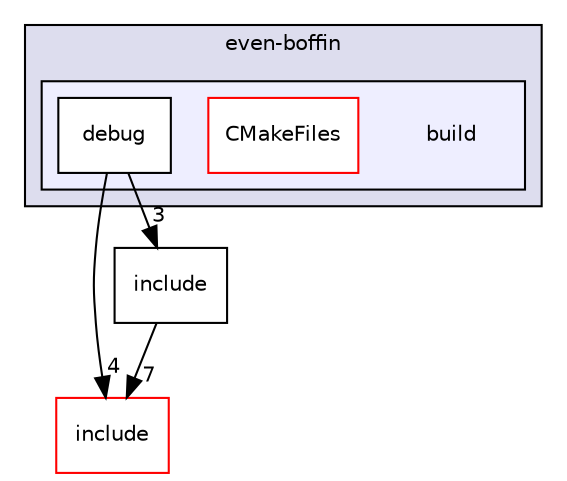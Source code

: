 digraph "even-boffin/build" {
  compound=true
  node [ fontsize="10", fontname="Helvetica"];
  edge [ labelfontsize="10", labelfontname="Helvetica"];
  subgraph clusterdir_a7db11970c429c1dfd42a796ea363826 {
    graph [ bgcolor="#ddddee", pencolor="black", label="even-boffin" fontname="Helvetica", fontsize="10", URL="dir_a7db11970c429c1dfd42a796ea363826.html"]
  subgraph clusterdir_17d33aff5893a88dc1acc47b99c543b8 {
    graph [ bgcolor="#eeeeff", pencolor="black", label="" URL="dir_17d33aff5893a88dc1acc47b99c543b8.html"];
    dir_17d33aff5893a88dc1acc47b99c543b8 [shape=plaintext label="build"];
    dir_c862e873d39d3a9543ccff93bc754bce [shape=box label="CMakeFiles" color="red" fillcolor="white" style="filled" URL="dir_c862e873d39d3a9543ccff93bc754bce.html"];
    dir_0d47da9e4ab2600a5630e97d1f39634d [shape=box label="debug" color="black" fillcolor="white" style="filled" URL="dir_0d47da9e4ab2600a5630e97d1f39634d.html"];
  }
  }
  dir_d44c64559bbebec7f509842c48db8b23 [shape=box label="include" fillcolor="white" style="filled" color="red" URL="dir_d44c64559bbebec7f509842c48db8b23.html"];
  dir_54ea80f56a49f9658378241a7490c81b [shape=box label="include" URL="dir_54ea80f56a49f9658378241a7490c81b.html"];
  dir_54ea80f56a49f9658378241a7490c81b->dir_d44c64559bbebec7f509842c48db8b23 [headlabel="7", labeldistance=1.5 headhref="dir_000014_000040.html"];
  dir_0d47da9e4ab2600a5630e97d1f39634d->dir_d44c64559bbebec7f509842c48db8b23 [headlabel="4", labeldistance=1.5 headhref="dir_000012_000040.html"];
  dir_0d47da9e4ab2600a5630e97d1f39634d->dir_54ea80f56a49f9658378241a7490c81b [headlabel="3", labeldistance=1.5 headhref="dir_000012_000014.html"];
}
